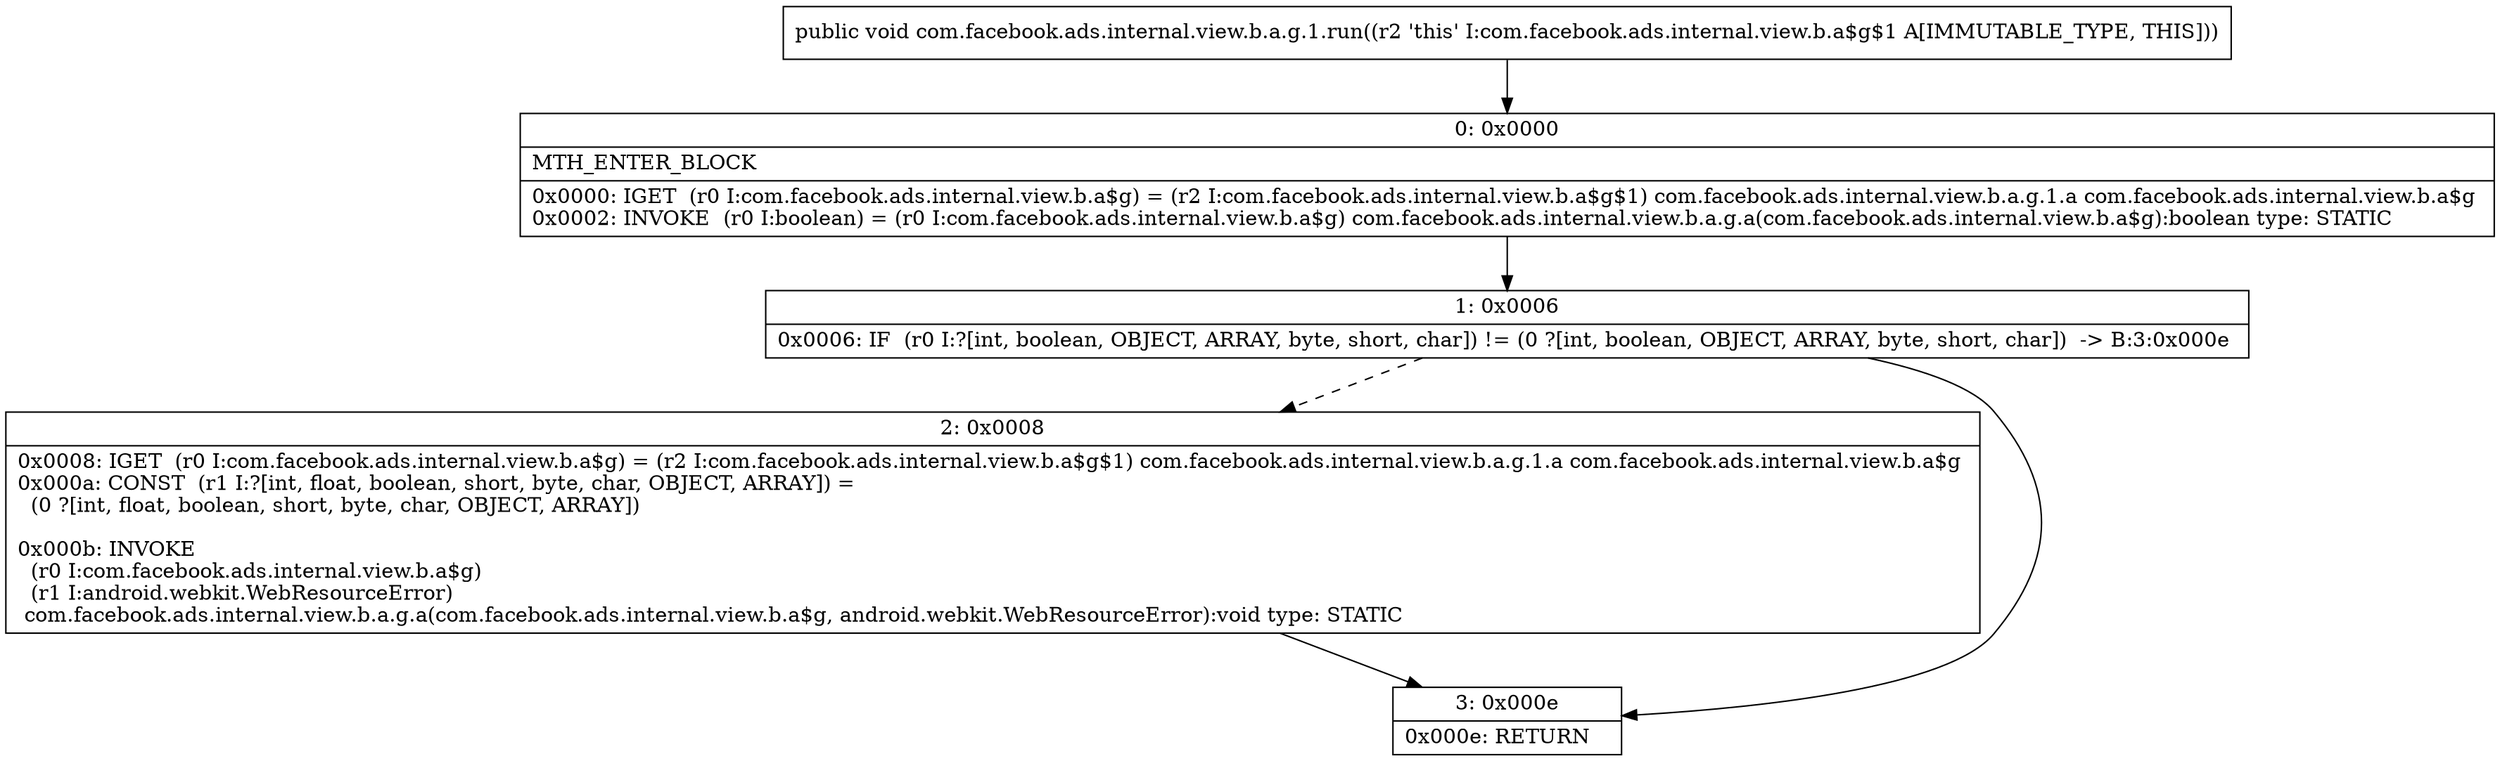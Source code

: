digraph "CFG forcom.facebook.ads.internal.view.b.a.g.1.run()V" {
Node_0 [shape=record,label="{0\:\ 0x0000|MTH_ENTER_BLOCK\l|0x0000: IGET  (r0 I:com.facebook.ads.internal.view.b.a$g) = (r2 I:com.facebook.ads.internal.view.b.a$g$1) com.facebook.ads.internal.view.b.a.g.1.a com.facebook.ads.internal.view.b.a$g \l0x0002: INVOKE  (r0 I:boolean) = (r0 I:com.facebook.ads.internal.view.b.a$g) com.facebook.ads.internal.view.b.a.g.a(com.facebook.ads.internal.view.b.a$g):boolean type: STATIC \l}"];
Node_1 [shape=record,label="{1\:\ 0x0006|0x0006: IF  (r0 I:?[int, boolean, OBJECT, ARRAY, byte, short, char]) != (0 ?[int, boolean, OBJECT, ARRAY, byte, short, char])  \-\> B:3:0x000e \l}"];
Node_2 [shape=record,label="{2\:\ 0x0008|0x0008: IGET  (r0 I:com.facebook.ads.internal.view.b.a$g) = (r2 I:com.facebook.ads.internal.view.b.a$g$1) com.facebook.ads.internal.view.b.a.g.1.a com.facebook.ads.internal.view.b.a$g \l0x000a: CONST  (r1 I:?[int, float, boolean, short, byte, char, OBJECT, ARRAY]) = \l  (0 ?[int, float, boolean, short, byte, char, OBJECT, ARRAY])\l \l0x000b: INVOKE  \l  (r0 I:com.facebook.ads.internal.view.b.a$g)\l  (r1 I:android.webkit.WebResourceError)\l com.facebook.ads.internal.view.b.a.g.a(com.facebook.ads.internal.view.b.a$g, android.webkit.WebResourceError):void type: STATIC \l}"];
Node_3 [shape=record,label="{3\:\ 0x000e|0x000e: RETURN   \l}"];
MethodNode[shape=record,label="{public void com.facebook.ads.internal.view.b.a.g.1.run((r2 'this' I:com.facebook.ads.internal.view.b.a$g$1 A[IMMUTABLE_TYPE, THIS])) }"];
MethodNode -> Node_0;
Node_0 -> Node_1;
Node_1 -> Node_2[style=dashed];
Node_1 -> Node_3;
Node_2 -> Node_3;
}

